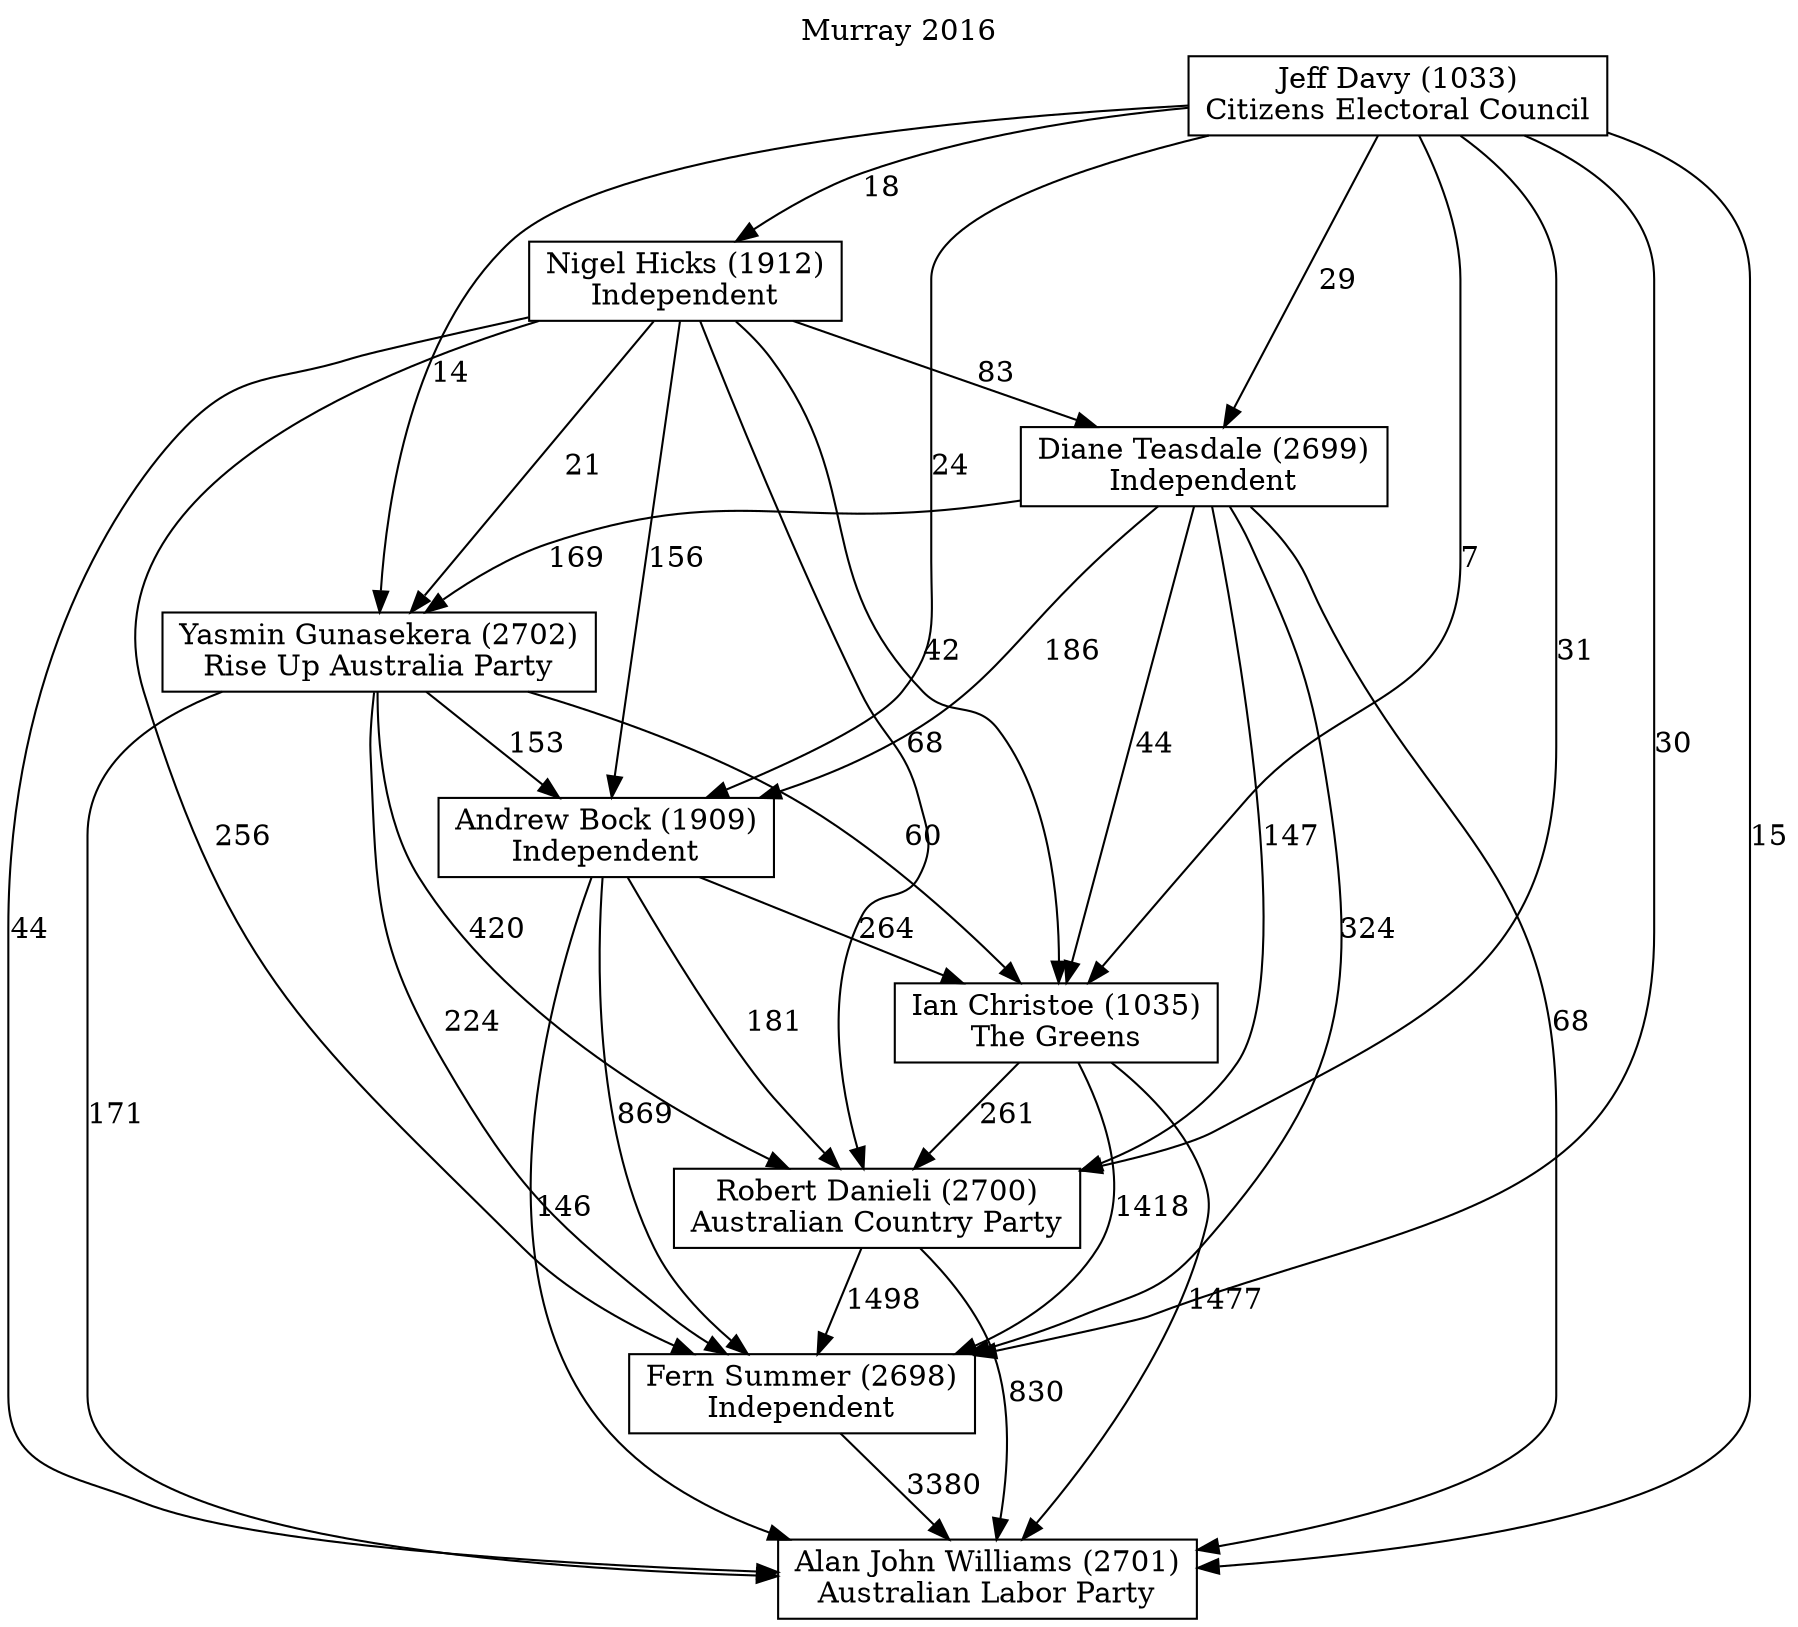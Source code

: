 // House preference flow
digraph "Alan John Williams (2701)_Murray_2016" {
	graph [label="Murray 2016" labelloc=t mclimit=10]
	node [shape=box]
	"Alan John Williams (2701)" [label="Alan John Williams (2701)
Australian Labor Party"]
	"Fern Summer (2698)" [label="Fern Summer (2698)
Independent"]
	"Robert Danieli (2700)" [label="Robert Danieli (2700)
Australian Country Party"]
	"Ian Christoe (1035)" [label="Ian Christoe (1035)
The Greens"]
	"Andrew Bock (1909)" [label="Andrew Bock (1909)
Independent"]
	"Yasmin Gunasekera (2702)" [label="Yasmin Gunasekera (2702)
Rise Up Australia Party"]
	"Diane Teasdale (2699)" [label="Diane Teasdale (2699)
Independent"]
	"Nigel Hicks (1912)" [label="Nigel Hicks (1912)
Independent"]
	"Jeff Davy (1033)" [label="Jeff Davy (1033)
Citizens Electoral Council"]
	"Fern Summer (2698)" -> "Alan John Williams (2701)" [label=3380]
	"Robert Danieli (2700)" -> "Fern Summer (2698)" [label=1498]
	"Ian Christoe (1035)" -> "Robert Danieli (2700)" [label=261]
	"Andrew Bock (1909)" -> "Ian Christoe (1035)" [label=264]
	"Yasmin Gunasekera (2702)" -> "Andrew Bock (1909)" [label=153]
	"Diane Teasdale (2699)" -> "Yasmin Gunasekera (2702)" [label=169]
	"Nigel Hicks (1912)" -> "Diane Teasdale (2699)" [label=83]
	"Jeff Davy (1033)" -> "Nigel Hicks (1912)" [label=18]
	"Robert Danieli (2700)" -> "Alan John Williams (2701)" [label=830]
	"Ian Christoe (1035)" -> "Alan John Williams (2701)" [label=1477]
	"Andrew Bock (1909)" -> "Alan John Williams (2701)" [label=146]
	"Yasmin Gunasekera (2702)" -> "Alan John Williams (2701)" [label=171]
	"Diane Teasdale (2699)" -> "Alan John Williams (2701)" [label=68]
	"Nigel Hicks (1912)" -> "Alan John Williams (2701)" [label=44]
	"Jeff Davy (1033)" -> "Alan John Williams (2701)" [label=15]
	"Jeff Davy (1033)" -> "Diane Teasdale (2699)" [label=29]
	"Nigel Hicks (1912)" -> "Yasmin Gunasekera (2702)" [label=21]
	"Jeff Davy (1033)" -> "Yasmin Gunasekera (2702)" [label=14]
	"Diane Teasdale (2699)" -> "Andrew Bock (1909)" [label=186]
	"Nigel Hicks (1912)" -> "Andrew Bock (1909)" [label=156]
	"Jeff Davy (1033)" -> "Andrew Bock (1909)" [label=24]
	"Yasmin Gunasekera (2702)" -> "Ian Christoe (1035)" [label=60]
	"Diane Teasdale (2699)" -> "Ian Christoe (1035)" [label=44]
	"Nigel Hicks (1912)" -> "Ian Christoe (1035)" [label=42]
	"Jeff Davy (1033)" -> "Ian Christoe (1035)" [label=7]
	"Andrew Bock (1909)" -> "Robert Danieli (2700)" [label=181]
	"Yasmin Gunasekera (2702)" -> "Robert Danieli (2700)" [label=420]
	"Diane Teasdale (2699)" -> "Robert Danieli (2700)" [label=147]
	"Nigel Hicks (1912)" -> "Robert Danieli (2700)" [label=68]
	"Jeff Davy (1033)" -> "Robert Danieli (2700)" [label=31]
	"Ian Christoe (1035)" -> "Fern Summer (2698)" [label=1418]
	"Andrew Bock (1909)" -> "Fern Summer (2698)" [label=869]
	"Yasmin Gunasekera (2702)" -> "Fern Summer (2698)" [label=224]
	"Diane Teasdale (2699)" -> "Fern Summer (2698)" [label=324]
	"Nigel Hicks (1912)" -> "Fern Summer (2698)" [label=256]
	"Jeff Davy (1033)" -> "Fern Summer (2698)" [label=30]
}
